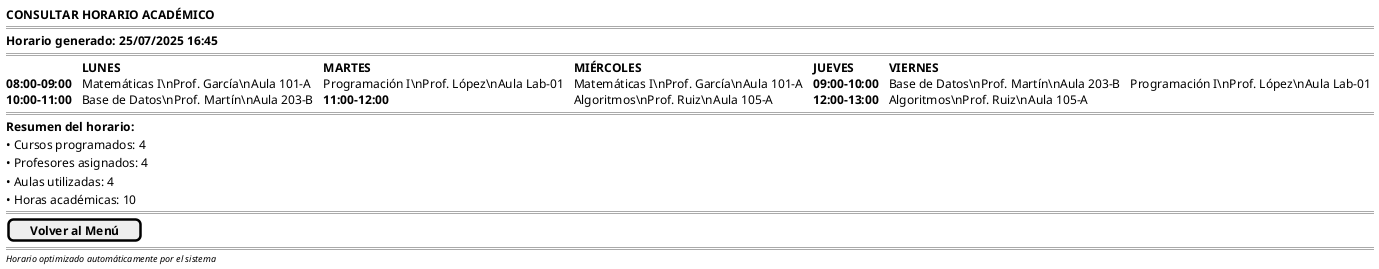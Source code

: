 @startsalt consultarHorario-wireframe-schedule
{
    <b>CONSULTAR HORARIO ACADÉMICO</b>
    ====
    <b>Horario generado: 25/07/2025 16:45</b>
    ====
    {T
        + | <b>LUNES</b> | <b>MARTES</b> | <b>MIÉRCOLES</b> | <b>JUEVES</b> | <b>VIERNES</b>
        <b>08:00-09:00</b> | Matemáticas I\nProf. García\nAula 101-A | | Programación I\nProf. López\nAula Lab-01 | Matemáticas I\nProf. García\nAula 101-A | 
        <b>09:00-10:00</b> | | Base de Datos\nProf. Martín\nAula 203-B | | | Programación I\nProf. López\nAula Lab-01
        <b>10:00-11:00</b> | | | | Base de Datos\nProf. Martín\nAula 203-B | 
        <b>11:00-12:00</b> | Algoritmos\nProf. Ruiz\nAula 105-A | | | |
        <b>12:00-13:00</b> | | | Algoritmos\nProf. Ruiz\nAula 105-A | | 
    }
    ====
    <b>Resumen del horario:</b>
    • Cursos programados: 4
    • Profesores asignados: 4  
    • Aulas utilizadas: 4
    • Horas académicas: 10
    ====
    [ <b>Volver al Menú</b> ]
    ====
    <size:9><i>Horario optimizado automáticamente por el sistema</i></size>
}
@endsalt

@startsalt consultarHorario-wireframe-noSchedule
{
    <b>CONSULTAR HORARIO ACADÉMICO</b>
    ====
    <color:orange><b>📅 NO HAY HORARIO DISPONIBLE</b></color>
    ====
    <b>El sistema no tiene ningún horario generado.</b>
    
    Para generar un horario académico:
    1. Configure al menos 1 curso en el sistema
    2. Asigne al menos 1 profesor 
    3. Defina al menos 1 aula disponible
    4. Use la opción "Generar Horario" del menú principal
    ====
    <b>Estado actual del sistema:</b>
    • Cursos configurados: 4
    • Profesores disponibles: 3
    • Aulas disponibles: 2
    • Recursos definidos: 8
    ====
    [ <b>Volver al Menú</b> ]
    ====
    <size:9><i>Una vez generado el horario, podrá consultarlo</i></size>
    <size:9><i>desde esta misma opción.</i></size>
}
@endsalt